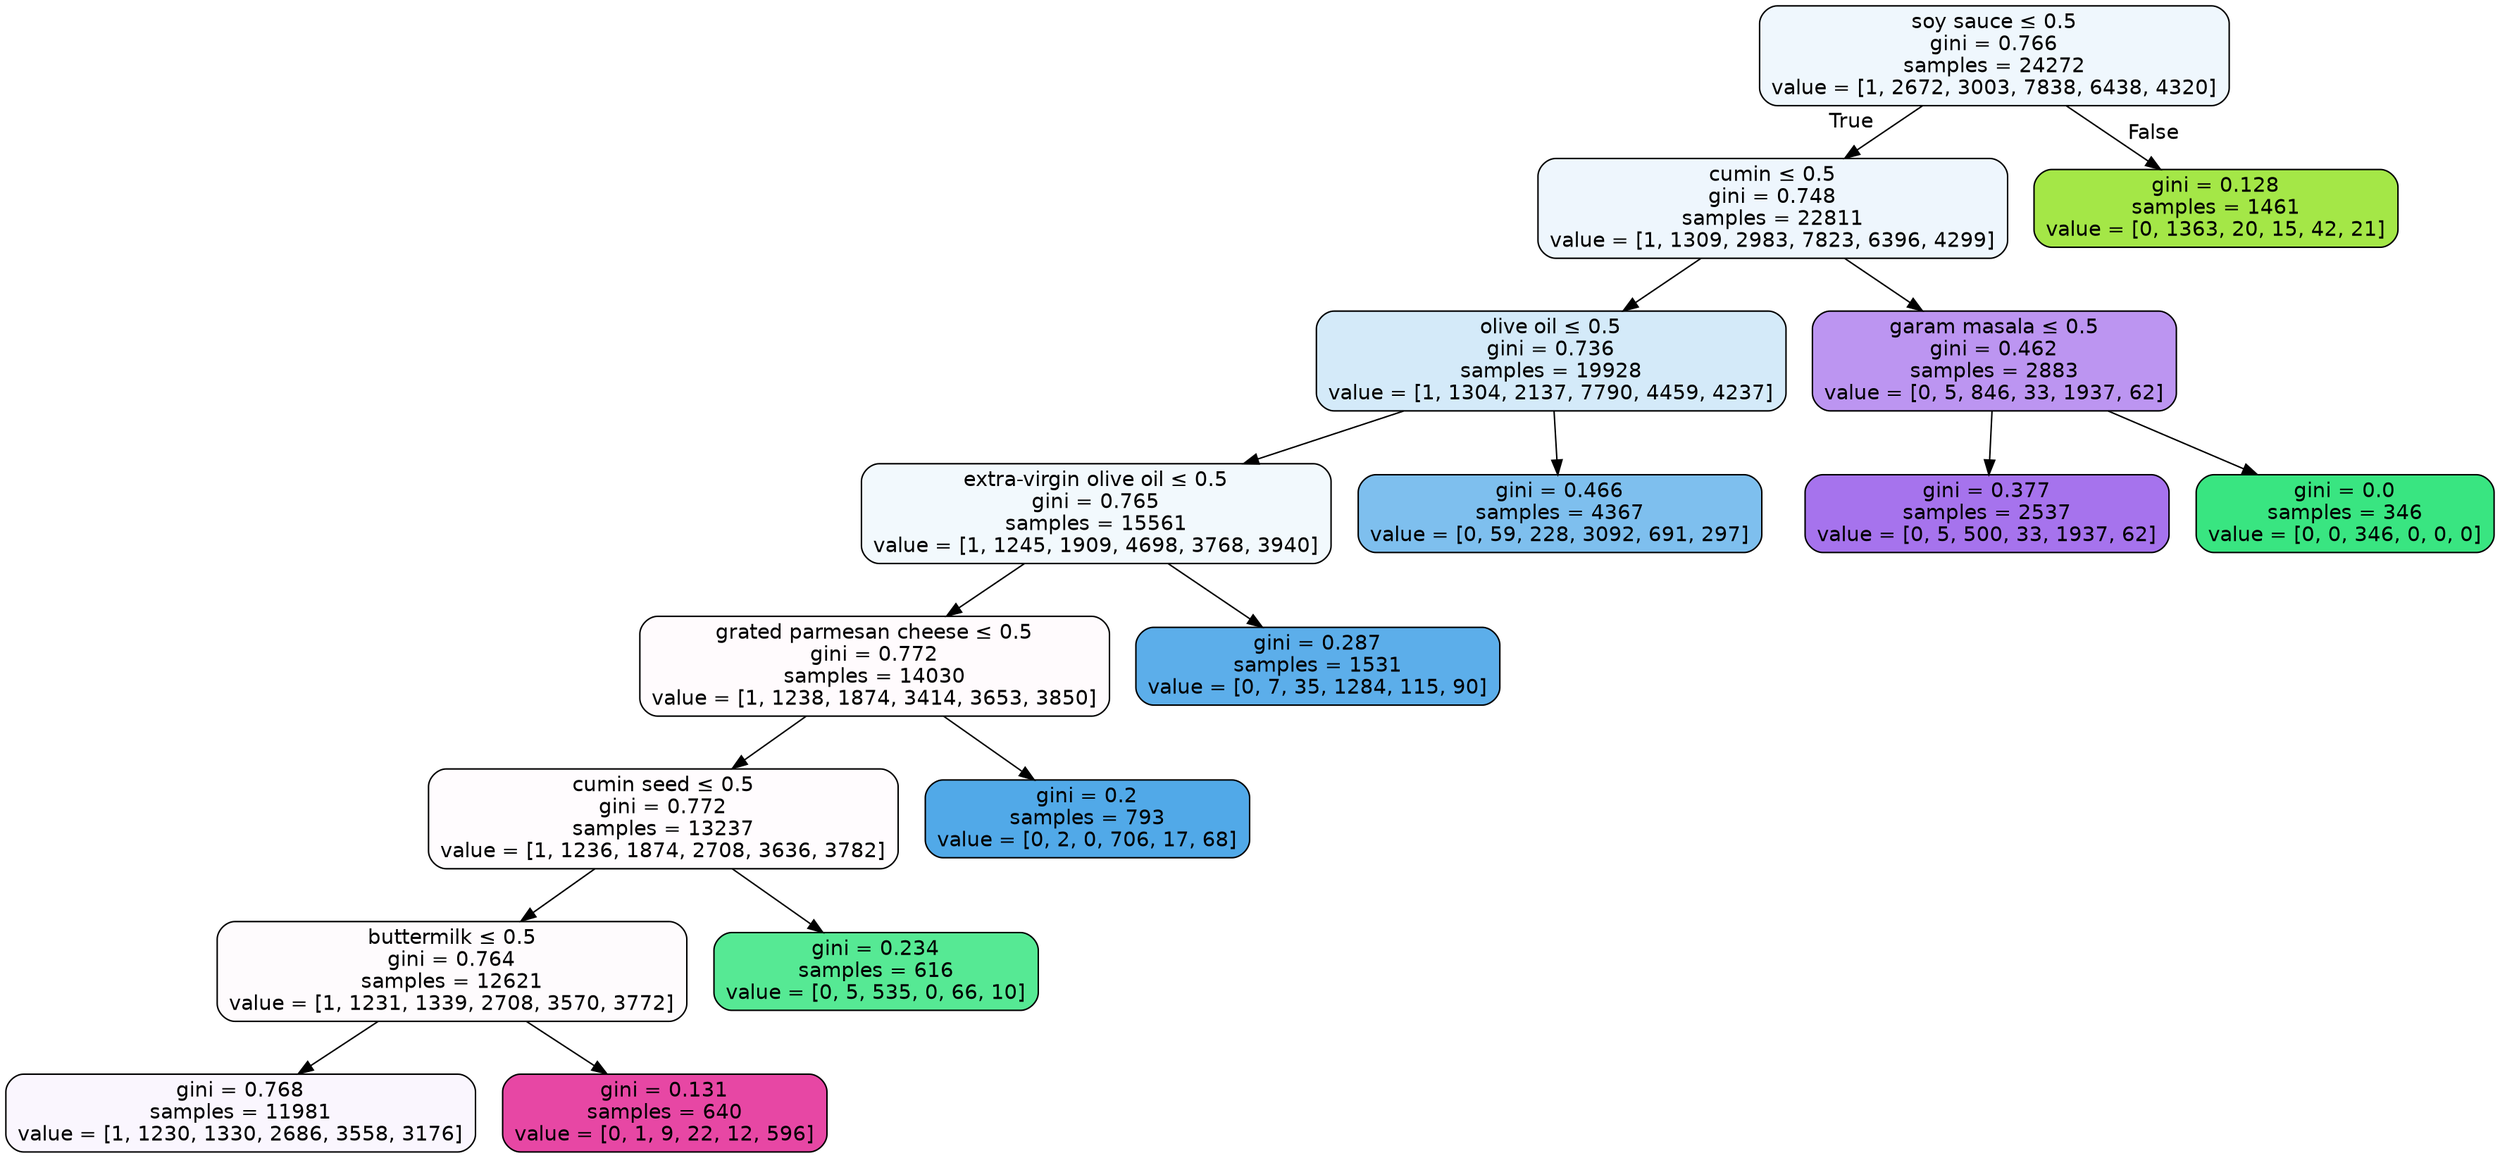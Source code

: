 digraph Tree {
node [shape=box, style="filled, rounded", color="black", fontname=helvetica] ;
edge [fontname=helvetica] ;
0 [label=<soy sauce &le; 0.5<br/>gini = 0.766<br/>samples = 24272<br/>value = [1, 2672, 3003, 7838, 6438, 4320]>, fillcolor="#eff7fd"] ;
1 [label=<cumin &le; 0.5<br/>gini = 0.748<br/>samples = 22811<br/>value = [1, 1309, 2983, 7823, 6396, 4299]>, fillcolor="#eef6fd"] ;
0 -> 1 [labeldistance=2.5, labelangle=45, headlabel="True"] ;
3 [label=<olive oil &le; 0.5<br/>gini = 0.736<br/>samples = 19928<br/>value = [1, 1304, 2137, 7790, 4459, 4237]>, fillcolor="#d4eaf9"] ;
1 -> 3 ;
5 [label=<extra-virgin olive oil &le; 0.5<br/>gini = 0.765<br/>samples = 15561<br/>value = [1, 1245, 1909, 4698, 3768, 3940]>, fillcolor="#f2f9fd"] ;
3 -> 5 ;
7 [label=<grated parmesan cheese &le; 0.5<br/>gini = 0.772<br/>samples = 14030<br/>value = [1, 1238, 1874, 3414, 3653, 3850]>, fillcolor="#fffbfd"] ;
5 -> 7 ;
9 [label=<cumin seed &le; 0.5<br/>gini = 0.772<br/>samples = 13237<br/>value = [1, 1236, 1874, 2708, 3636, 3782]>, fillcolor="#fffcfe"] ;
7 -> 9 ;
11 [label=<buttermilk &le; 0.5<br/>gini = 0.764<br/>samples = 12621<br/>value = [1, 1231, 1339, 2708, 3570, 3772]>, fillcolor="#fefbfd"] ;
9 -> 11 ;
15 [label=<gini = 0.768<br/>samples = 11981<br/>value = [1, 1230, 1330, 2686, 3558, 3176]>, fillcolor="#faf6fe"] ;
11 -> 15 ;
16 [label=<gini = 0.131<br/>samples = 640<br/>value = [0, 1, 9, 22, 12, 596]>, fillcolor="#e747a4"] ;
11 -> 16 ;
12 [label=<gini = 0.234<br/>samples = 616<br/>value = [0, 5, 535, 0, 66, 10]>, fillcolor="#56e994"] ;
9 -> 12 ;
10 [label=<gini = 0.2<br/>samples = 793<br/>value = [0, 2, 0, 706, 17, 68]>, fillcolor="#51a9e8"] ;
7 -> 10 ;
8 [label=<gini = 0.287<br/>samples = 1531<br/>value = [0, 7, 35, 1284, 115, 90]>, fillcolor="#5caeea"] ;
5 -> 8 ;
6 [label=<gini = 0.466<br/>samples = 4367<br/>value = [0, 59, 228, 3092, 691, 297]>, fillcolor="#7ebfee"] ;
3 -> 6 ;
4 [label=<garam masala &le; 0.5<br/>gini = 0.462<br/>samples = 2883<br/>value = [0, 5, 846, 33, 1937, 62]>, fillcolor="#bc95f1"] ;
1 -> 4 ;
13 [label=<gini = 0.377<br/>samples = 2537<br/>value = [0, 5, 500, 33, 1937, 62]>, fillcolor="#a673ed"] ;
4 -> 13 ;
14 [label=<gini = 0.0<br/>samples = 346<br/>value = [0, 0, 346, 0, 0, 0]>, fillcolor="#39e581"] ;
4 -> 14 ;
2 [label=<gini = 0.128<br/>samples = 1461<br/>value = [0, 1363, 20, 15, 42, 21]>, fillcolor="#a4e747"] ;
0 -> 2 [labeldistance=2.5, labelangle=-45, headlabel="False"] ;
}
